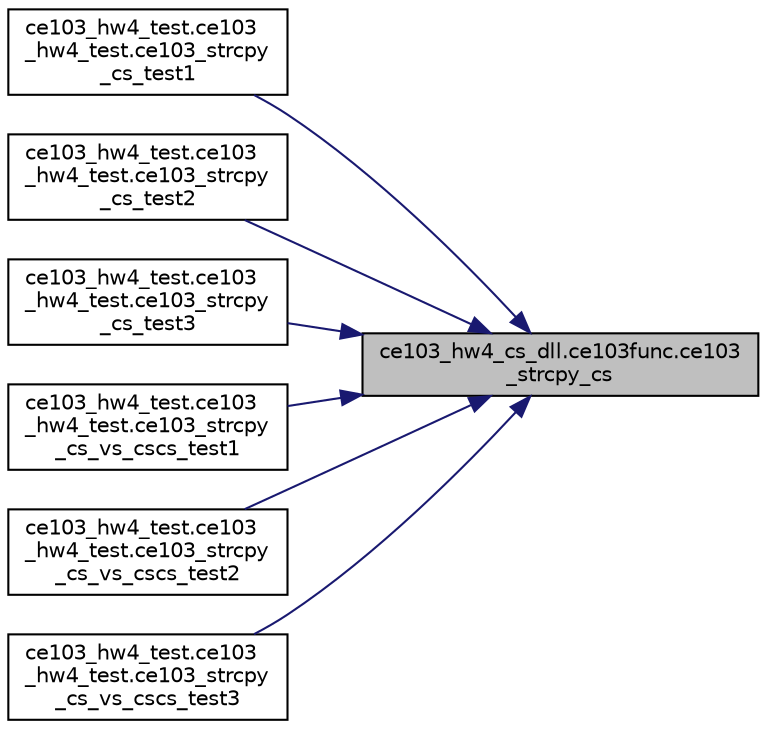 digraph "ce103_hw4_cs_dll.ce103func.ce103_strcpy_cs"
{
 // INTERACTIVE_SVG=YES
 // LATEX_PDF_SIZE
  edge [fontname="Helvetica",fontsize="10",labelfontname="Helvetica",labelfontsize="10"];
  node [fontname="Helvetica",fontsize="10",shape=record];
  rankdir="RL";
  Node1 [label="ce103_hw4_cs_dll.ce103func.ce103\l_strcpy_cs",height=0.2,width=0.4,color="black", fillcolor="grey75", style="filled", fontcolor="black",tooltip=" "];
  Node1 -> Node2 [dir="back",color="midnightblue",fontsize="10",style="solid",fontname="Helvetica"];
  Node2 [label="ce103_hw4_test.ce103\l_hw4_test.ce103_strcpy\l_cs_test1",height=0.2,width=0.4,color="black", fillcolor="white", style="filled",URL="$d4/d63/a00082.html#a7bdcf70b24b313e115699efa3bca9bee",tooltip=" "];
  Node1 -> Node3 [dir="back",color="midnightblue",fontsize="10",style="solid",fontname="Helvetica"];
  Node3 [label="ce103_hw4_test.ce103\l_hw4_test.ce103_strcpy\l_cs_test2",height=0.2,width=0.4,color="black", fillcolor="white", style="filled",URL="$d4/d63/a00082.html#ac981d64ae21b918312731f4db6f1d4cc",tooltip=" "];
  Node1 -> Node4 [dir="back",color="midnightblue",fontsize="10",style="solid",fontname="Helvetica"];
  Node4 [label="ce103_hw4_test.ce103\l_hw4_test.ce103_strcpy\l_cs_test3",height=0.2,width=0.4,color="black", fillcolor="white", style="filled",URL="$d4/d63/a00082.html#aa8becf44ab741d5be86136009bca9960",tooltip=" "];
  Node1 -> Node5 [dir="back",color="midnightblue",fontsize="10",style="solid",fontname="Helvetica"];
  Node5 [label="ce103_hw4_test.ce103\l_hw4_test.ce103_strcpy\l_cs_vs_cscs_test1",height=0.2,width=0.4,color="black", fillcolor="white", style="filled",URL="$d4/d63/a00082.html#a4a5653b46b006c16966a687fabfe4b4a",tooltip=" "];
  Node1 -> Node6 [dir="back",color="midnightblue",fontsize="10",style="solid",fontname="Helvetica"];
  Node6 [label="ce103_hw4_test.ce103\l_hw4_test.ce103_strcpy\l_cs_vs_cscs_test2",height=0.2,width=0.4,color="black", fillcolor="white", style="filled",URL="$d4/d63/a00082.html#a4e151258ec168b233d6e6cbe37214605",tooltip=" "];
  Node1 -> Node7 [dir="back",color="midnightblue",fontsize="10",style="solid",fontname="Helvetica"];
  Node7 [label="ce103_hw4_test.ce103\l_hw4_test.ce103_strcpy\l_cs_vs_cscs_test3",height=0.2,width=0.4,color="black", fillcolor="white", style="filled",URL="$d4/d63/a00082.html#a357867c52f3d0d38dff7b0e4fd6c6339",tooltip=" "];
}
